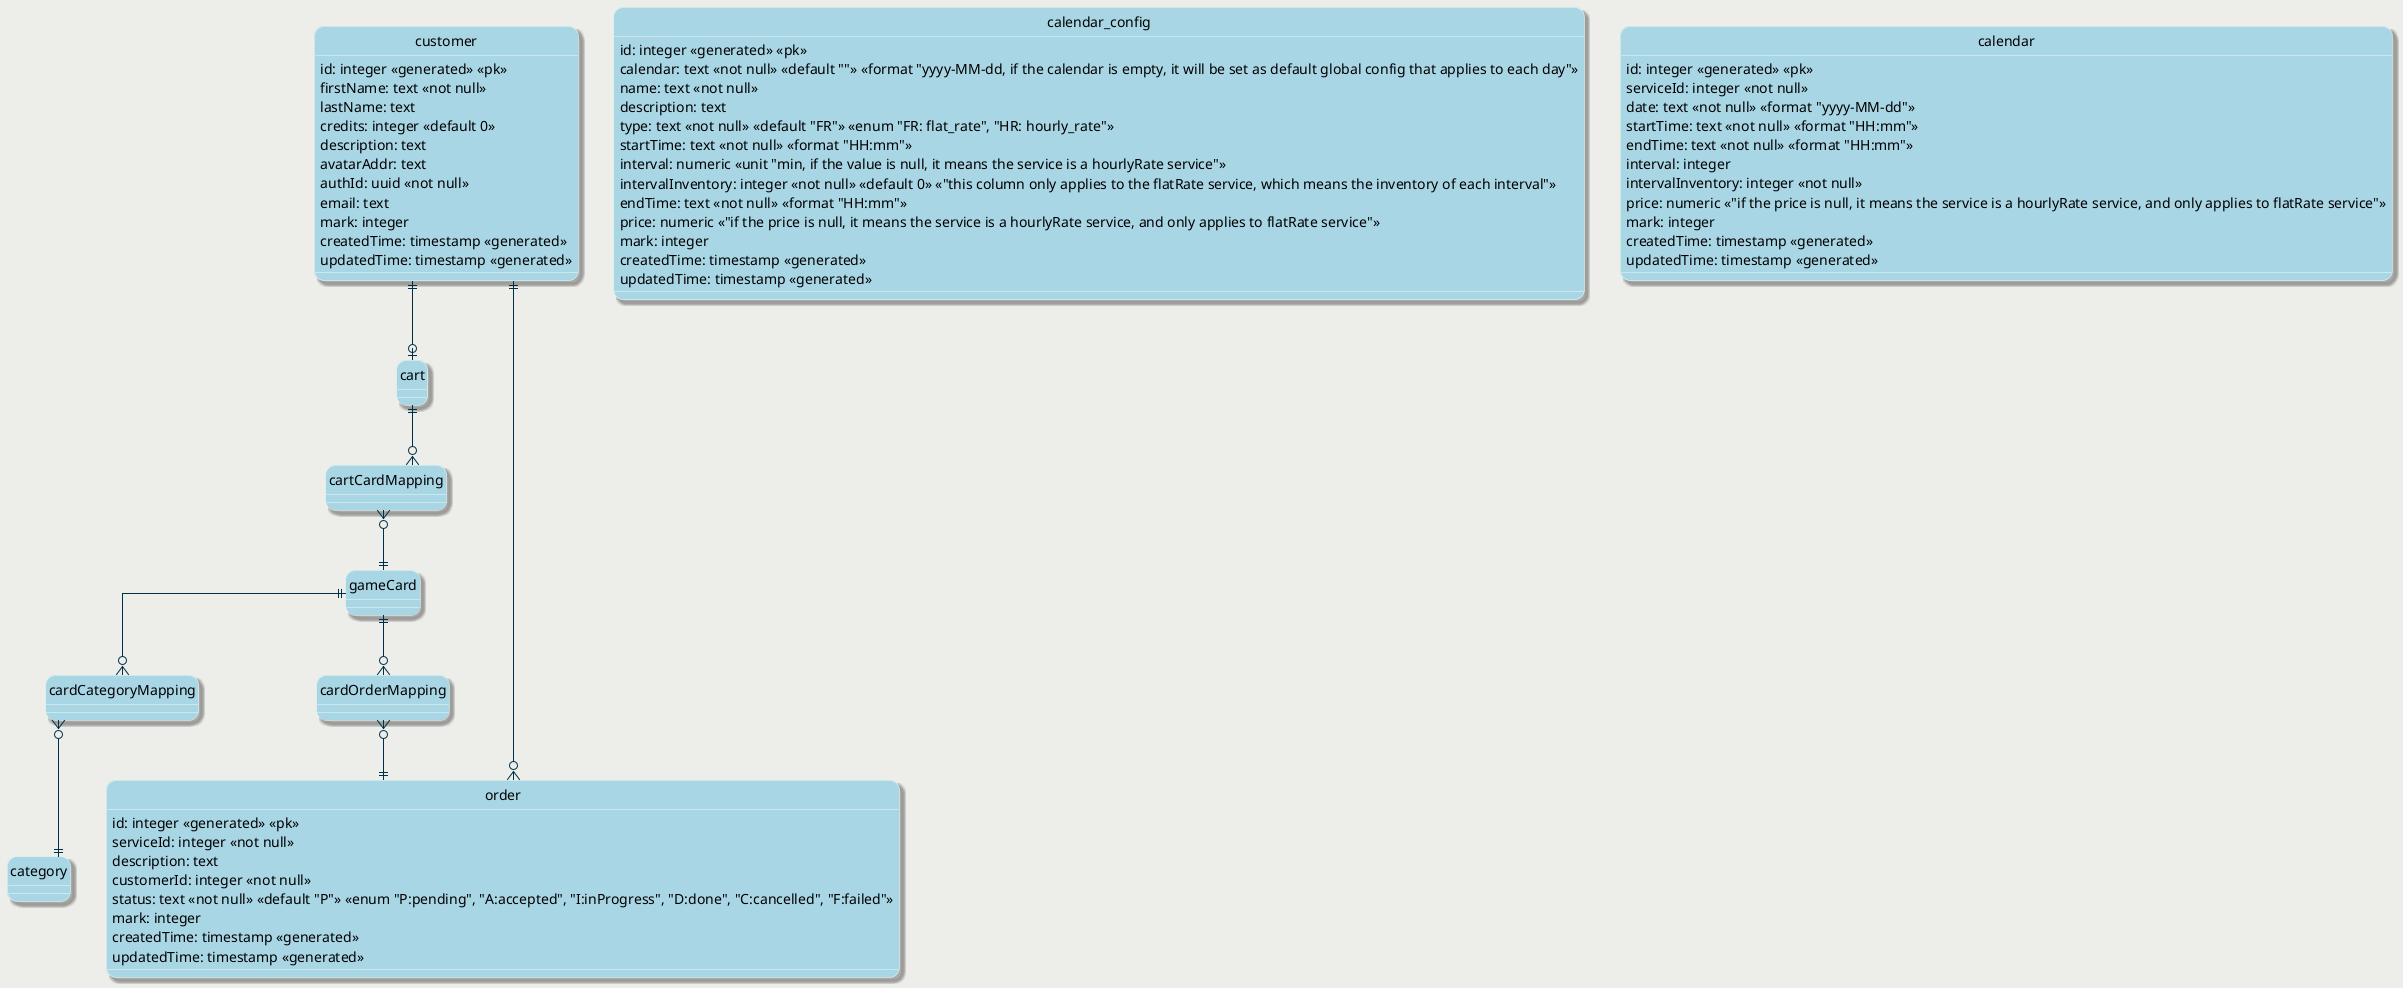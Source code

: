 @startuml game card rental entities
' left to right direction
hide circle
skinparam linetype ortho
skinparam backgroundColor #edede9
skinparam roundcorner 20
skinparam shadowing true
skinparam class {
    backgroundColor #a9d6e5
    arrowColor #003049
    borderColor #f1faee
    fontColor #000000
    attributeFontColor #000000
}

entity customer {
    id: integer <<generated>> <<pk>>
    firstName: text <<not null>>
    lastName: text
    credits: integer <<default 0>>
    description: text
    avatarAddr: text
    authId: uuid <<not null>>
    email: text
    mark: integer
    createdTime: timestamp <<generated>>
    updatedTime: timestamp <<generated>>
}

' order
entity order {
    id: integer <<generated>> <<pk>>
    serviceId: integer <<not null>>
    description: text 
    customerId: integer <<not null>>
    status: text <<not null>> <<default "P">> <<enum "P:pending", "A:accepted", "I:inProgress", "D:done", "C:cancelled", "F:failed">>
    mark: integer
    createdTime: timestamp <<generated>>
    updatedTime: timestamp <<generated>>
}


' service config table, which configures the different services
entity calendar_config {
    id: integer <<generated>> <<pk>>
    calendar: text <<not null>> <<default "">> <<format "yyyy-MM-dd, if the calendar is empty, it will be set as default global config that applies to each day">>
    name: text <<not null>>
    description: text
    type: text <<not null>> <<default "FR">> <<enum "FR: flat_rate", "HR: hourly_rate">>
    startTime: text <<not null>> <<format "HH:mm">>
    interval: numeric <<unit "min, if the value is null, it means the service is a hourlyRate service">>
    intervalInventory: integer <<not null>> <<default 0>> <<"this column only applies to the flatRate service, which means the inventory of each interval">>
    endTime: text <<not null>> <<format "HH:mm">>
    price: numeric <<"if the price is null, it means the service is a hourlyRate service, and only applies to flatRate service">>
    mark: integer
    createdTime: timestamp <<generated>>
    updatedTime: timestamp <<generated>>
}

' calendar 
entity calendar {
    id: integer <<generated>> <<pk>>
    serviceId: integer <<not null>>
    date: text <<not null>> <<format "yyyy-MM-dd">>
    startTime: text <<not null>> <<format "HH:mm">>
    endTime: text <<not null>> <<format "HH:mm">>
    interval: integer
    intervalInventory: integer <<not null>>
    price: numeric <<"if the price is null, it means the service is a hourlyRate service, and only applies to flatRate service">>
    mark: integer
    createdTime: timestamp <<generated>>
    updatedTime: timestamp <<generated>>
}



order }o--|| customer
gameCard ||--o{ cardOrderMapping
cardOrderMapping }o--|| order
gameCard ||--o{ cardCategoryMapping
cardCategoryMapping }o--|| category
cart ||--o{ cartCardMapping
cartCardMapping }o--|| gameCard
customer ||--o| cart


@enduml